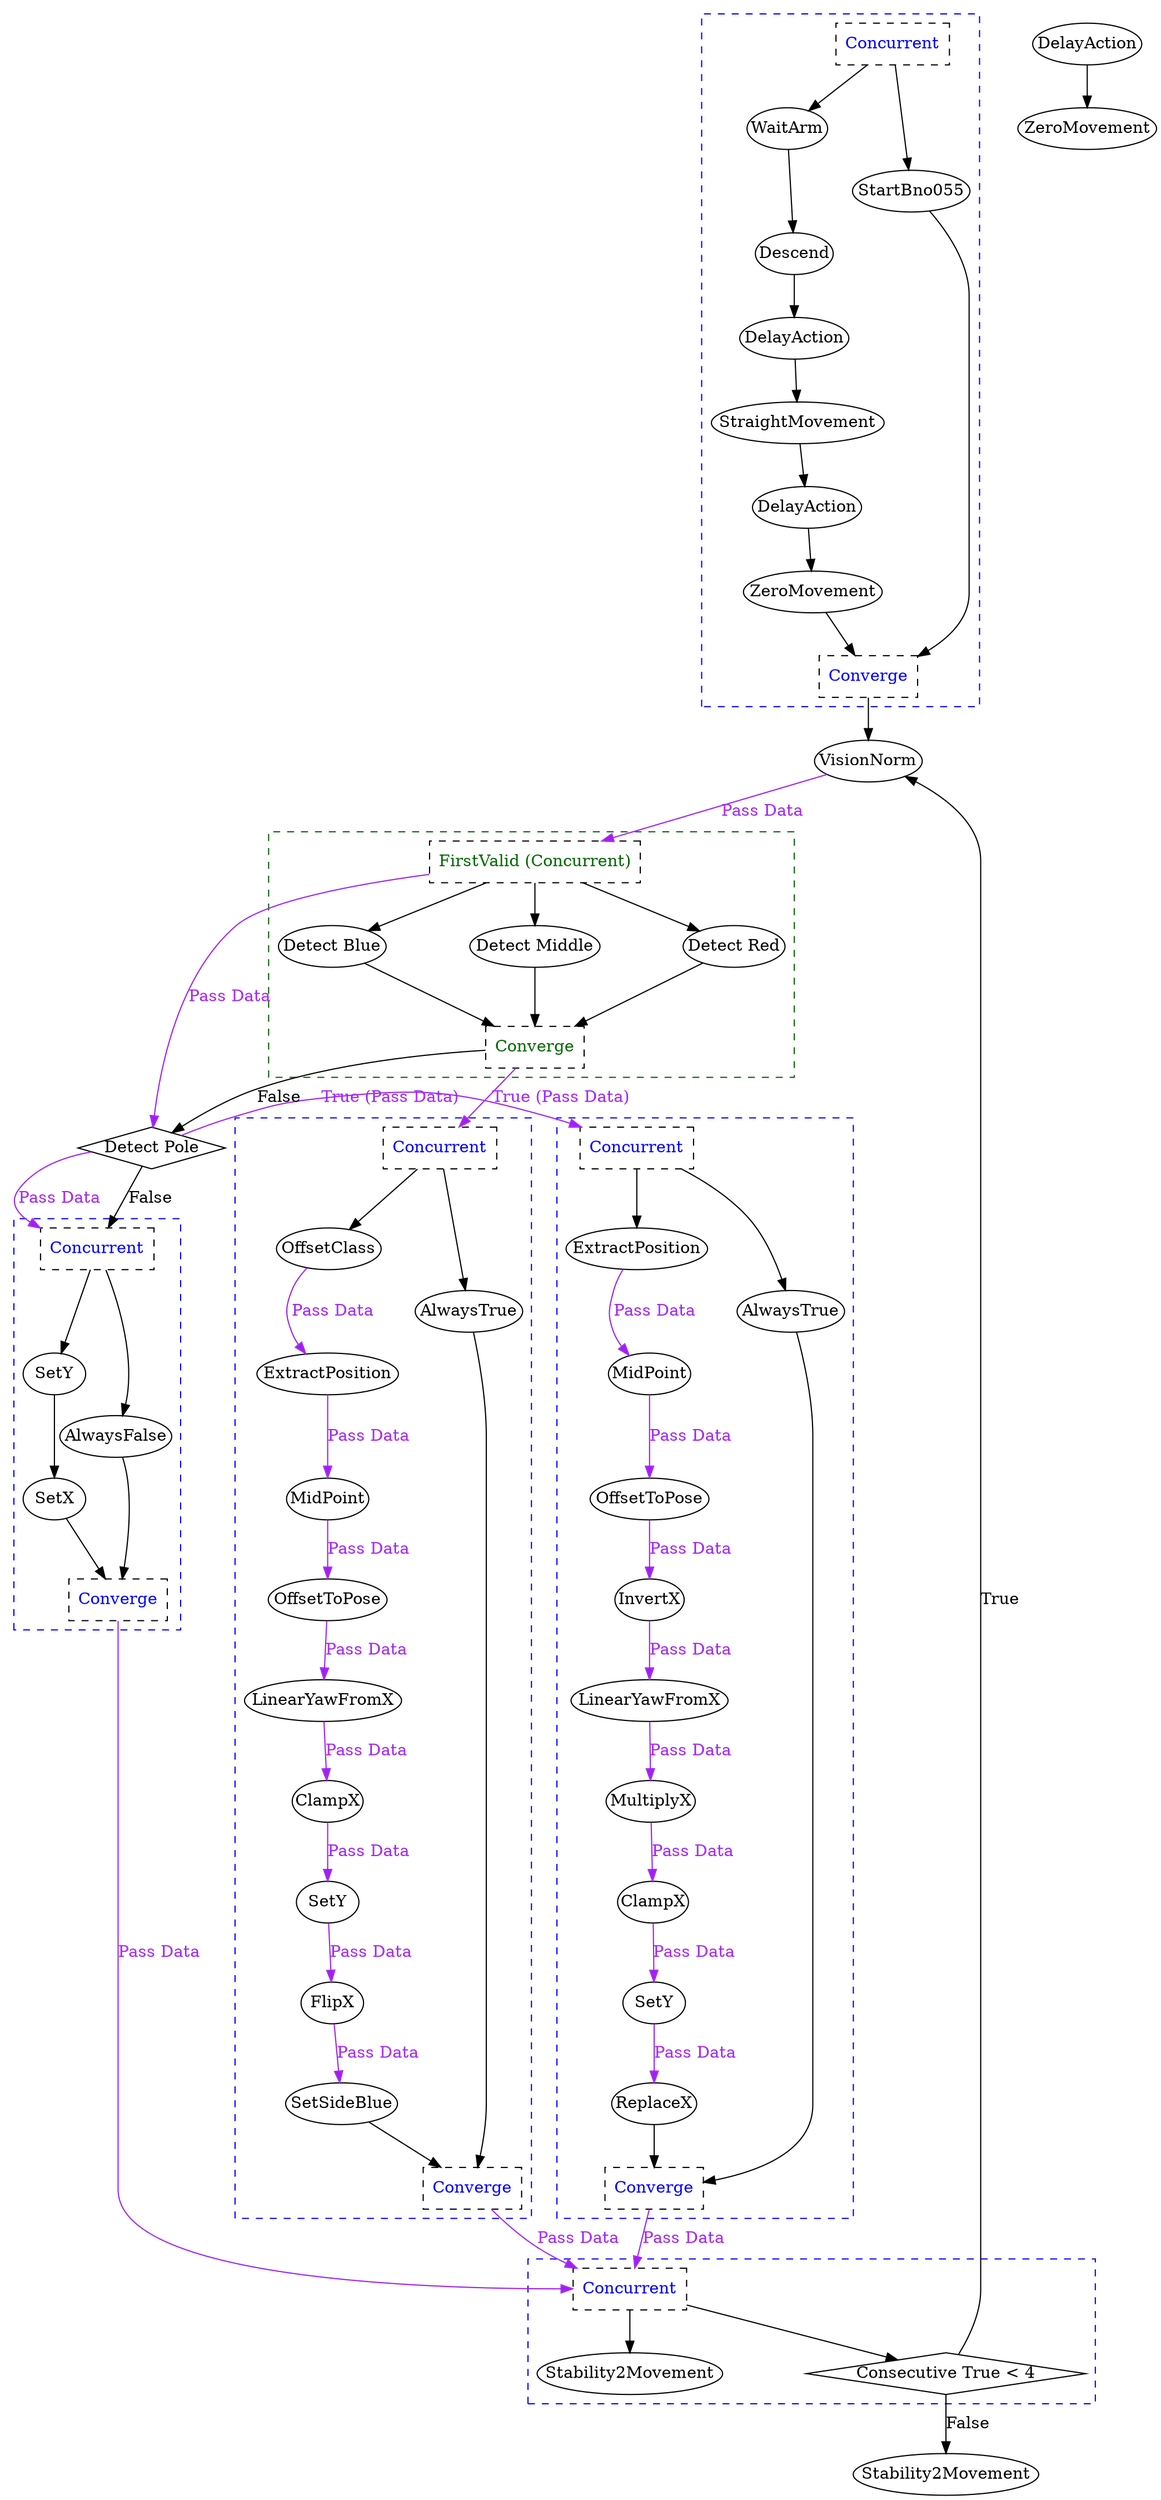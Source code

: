digraph G {
	splines = true;
	nodesep = 1.0;
	bgcolor = "none"
	"10d97515-eb4a-4c64-83cb-4e5681aa995b" [shape = diamond];
	"3f3fbd0e-8245-41fa-ba31-4b95fb4b6c2a" [shape = diamond];
	"9b1bdec4-d903-4204-a679-b56d8f6386b5" [shape = diamond];
	subgraph "cluster_deb4a7dc-90dc-4b55-8413-6b3d2687f3d8" {
		style = dashed;
		color = blue;
		"46c8daeb-8ecc-4e47-849a-bd7ada6036f6" -> "487a5e0c-9a70-4c2c-ba46-a616172af8b6" ;
		"f075f10e-0b83-4a16-830f-dc758b4ce020" -> "bca6f6b1-776d-4d28-b32b-ecc1c5e62aa4" ;
		"bca6f6b1-776d-4d28-b32b-ecc1c5e62aa4" -> "0637762b-bff2-43b4-b889-3fae459e3f6d" ;
		"487a5e0c-9a70-4c2c-ba46-a616172af8b6" -> "f075f10e-0b83-4a16-830f-dc758b4ce020" ;
		"422f9371-f2f1-42bb-9672-0a02b75a9ed5" -> "46c8daeb-8ecc-4e47-849a-bd7ada6036f6" ;
		"2c5f04d6-14e3-47bc-81f6-23b7ead97c44" -> "422f9371-f2f1-42bb-9672-0a02b75a9ed5";
		"2c5f04d6-14e3-47bc-81f6-23b7ead97c44" -> "939ba5f8-a6a8-4681-9429-110ab5a40e1d";
		"0637762b-bff2-43b4-b889-3fae459e3f6d" -> "0ed0a87b-86c1-478e-9546-a4cd6a5a8803";
		"939ba5f8-a6a8-4681-9429-110ab5a40e1d" -> "0ed0a87b-86c1-478e-9546-a4cd6a5a8803";
		"2c5f04d6-14e3-47bc-81f6-23b7ead97c44" [label = "Concurrent", shape = box, fontcolor = blue, style = dashed];
		"422f9371-f2f1-42bb-9672-0a02b75a9ed5" [label = "WaitArm", margin = 0];
		"46c8daeb-8ecc-4e47-849a-bd7ada6036f6" [label = "Descend", margin = 0];
		"487a5e0c-9a70-4c2c-ba46-a616172af8b6" [label = "DelayAction", margin = 0];
		"f075f10e-0b83-4a16-830f-dc758b4ce020" [label = "StraightMovement", margin = 0];
		"bca6f6b1-776d-4d28-b32b-ecc1c5e62aa4" [label = "DelayAction", margin = 0];
		"0637762b-bff2-43b4-b889-3fae459e3f6d" [label = "ZeroMovement", margin = 0];
		"939ba5f8-a6a8-4681-9429-110ab5a40e1d" [label = "StartBno055", margin = 0];
		"0ed0a87b-86c1-478e-9546-a4cd6a5a8803" [label = "Converge", shape = box, fontcolor = blue, style = dashed];
	}
	
	subgraph "cluster_0a42f9e0-8393-4da1-85e0-ae09f172665a" {
		style = dashed;
		color = blue;
		"f8491b66-18d3-4b55-80c4-541692021b7f" -> "6969a3ac-a183-4f64-b1c8-4ba7effa6835" [color = purple, fontcolor = purple, label = "Pass Data"];
		"c8fa0eb6-c624-4c81-a1bc-af54b02590c6" -> "f8491b66-18d3-4b55-80c4-541692021b7f" [color = purple, fontcolor = purple, label = "Pass Data"];
		"544fd9f4-b9f9-454c-a724-f9d30d951431" -> "c8fa0eb6-c624-4c81-a1bc-af54b02590c6" [color = purple, fontcolor = purple, label = "Pass Data"];
		"9efaf64a-4751-4c4e-8374-23ac8e965aa9" -> "544fd9f4-b9f9-454c-a724-f9d30d951431" [color = purple, fontcolor = purple, label = "Pass Data"];
		"73f15094-38e7-44a8-a3d4-ef9167226441" -> "9efaf64a-4751-4c4e-8374-23ac8e965aa9" [color = purple, fontcolor = purple, label = "Pass Data"];
		"5c0cfc96-4090-44d2-9e0a-794ba22e0173" -> "73f15094-38e7-44a8-a3d4-ef9167226441" [color = purple, fontcolor = purple, label = "Pass Data"];
		"646e6b01-851d-4642-805f-7cb4b45d53ad" -> "5c0cfc96-4090-44d2-9e0a-794ba22e0173" [color = purple, fontcolor = purple, label = "Pass Data"];
		"e9e05b81-effd-4004-8b7e-94108bf8f051" -> "646e6b01-851d-4642-805f-7cb4b45d53ad" [color = purple, fontcolor = purple, label = "Pass Data"];
		"4400ef0e-4c6c-4b7d-bf81-1d5abd0cb67d" -> "e9e05b81-effd-4004-8b7e-94108bf8f051";
		"4400ef0e-4c6c-4b7d-bf81-1d5abd0cb67d" -> "b97c4de5-8f12-4424-b0a6-bdfdc22ec821";
		"6969a3ac-a183-4f64-b1c8-4ba7effa6835" -> "3a3bc684-61cd-4903-9485-ded3dd527c90";
		"b97c4de5-8f12-4424-b0a6-bdfdc22ec821" -> "3a3bc684-61cd-4903-9485-ded3dd527c90";
		"4400ef0e-4c6c-4b7d-bf81-1d5abd0cb67d" [label = "Concurrent", shape = box, fontcolor = blue, style = dashed];
		"e9e05b81-effd-4004-8b7e-94108bf8f051" [label = "OffsetClass", margin = 0];
		"646e6b01-851d-4642-805f-7cb4b45d53ad" [label = "ExtractPosition", margin = 0];
		"5c0cfc96-4090-44d2-9e0a-794ba22e0173" [label = "MidPoint", margin = 0];
		"73f15094-38e7-44a8-a3d4-ef9167226441" [label = "OffsetToPose", margin = 0];
		"9efaf64a-4751-4c4e-8374-23ac8e965aa9" [label = "LinearYawFromX", margin = 0];
		"544fd9f4-b9f9-454c-a724-f9d30d951431" [label = "ClampX", margin = 0];
		"c8fa0eb6-c624-4c81-a1bc-af54b02590c6" [label = "SetY", margin = 0];
		"f8491b66-18d3-4b55-80c4-541692021b7f" [label = "FlipX", margin = 0];
		"6969a3ac-a183-4f64-b1c8-4ba7effa6835" [label = "SetSideBlue", margin = 0];
		"b97c4de5-8f12-4424-b0a6-bdfdc22ec821" [label = "AlwaysTrue", margin = 0];
		"3a3bc684-61cd-4903-9485-ded3dd527c90" [label = "Converge", shape = box, fontcolor = blue, style = dashed];
	}
	
	subgraph "cluster_86782d6d-2b8a-47a3-b005-69f244e1a9f7" {
		style = dashed;
		color = blue;
		"3ec3e1ea-ae79-43bc-91a1-a08b4fd6496a" -> "5b3eb800-7a63-41fa-93ee-e3f97dd84150" [color = purple, fontcolor = purple, label = "Pass Data"];
		"b753fbe6-08a1-49c1-ad88-8ee6ce251a60" -> "3ec3e1ea-ae79-43bc-91a1-a08b4fd6496a" [color = purple, fontcolor = purple, label = "Pass Data"];
		"99045984-7ae2-4c07-aa8f-2403636019a0" -> "b753fbe6-08a1-49c1-ad88-8ee6ce251a60" [color = purple, fontcolor = purple, label = "Pass Data"];
		"cdb56127-44dd-4d86-afdb-e198de9c8e0e" -> "99045984-7ae2-4c07-aa8f-2403636019a0" [color = purple, fontcolor = purple, label = "Pass Data"];
		"becd5c50-bbc0-4ec4-9bad-e334389f14d0" -> "cdb56127-44dd-4d86-afdb-e198de9c8e0e" [color = purple, fontcolor = purple, label = "Pass Data"];
		"c97d201e-19e0-4449-b9cd-fb1a37e205cd" -> "becd5c50-bbc0-4ec4-9bad-e334389f14d0" [color = purple, fontcolor = purple, label = "Pass Data"];
		"11cdbf87-a1e5-4d42-a912-bf080181c41c" -> "c97d201e-19e0-4449-b9cd-fb1a37e205cd" [color = purple, fontcolor = purple, label = "Pass Data"];
		"b705ecb4-7ac8-4199-b9ee-23505d92f0d9" -> "11cdbf87-a1e5-4d42-a912-bf080181c41c" [color = purple, fontcolor = purple, label = "Pass Data"];
		"801fa1e8-437c-4a2f-ad38-d3493e42afe1" -> "b705ecb4-7ac8-4199-b9ee-23505d92f0d9";
		"801fa1e8-437c-4a2f-ad38-d3493e42afe1" -> "dc0365c4-ce56-4414-b89e-7ec19001d9d7";
		"5b3eb800-7a63-41fa-93ee-e3f97dd84150" -> "aff1cfa9-2e95-4b9b-b83a-80480af6fa24";
		"dc0365c4-ce56-4414-b89e-7ec19001d9d7" -> "aff1cfa9-2e95-4b9b-b83a-80480af6fa24";
		"801fa1e8-437c-4a2f-ad38-d3493e42afe1" [label = "Concurrent", shape = box, fontcolor = blue, style = dashed];
		"b705ecb4-7ac8-4199-b9ee-23505d92f0d9" [label = "ExtractPosition", margin = 0];
		"11cdbf87-a1e5-4d42-a912-bf080181c41c" [label = "MidPoint", margin = 0];
		"c97d201e-19e0-4449-b9cd-fb1a37e205cd" [label = "OffsetToPose", margin = 0];
		"becd5c50-bbc0-4ec4-9bad-e334389f14d0" [label = "InvertX", margin = 0];
		"cdb56127-44dd-4d86-afdb-e198de9c8e0e" [label = "LinearYawFromX", margin = 0];
		"99045984-7ae2-4c07-aa8f-2403636019a0" [label = "MultiplyX", margin = 0];
		"b753fbe6-08a1-49c1-ad88-8ee6ce251a60" [label = "ClampX", margin = 0];
		"3ec3e1ea-ae79-43bc-91a1-a08b4fd6496a" [label = "SetY", margin = 0];
		"5b3eb800-7a63-41fa-93ee-e3f97dd84150" [label = "ReplaceX", margin = 0];
		"dc0365c4-ce56-4414-b89e-7ec19001d9d7" [label = "AlwaysTrue", margin = 0];
		"aff1cfa9-2e95-4b9b-b83a-80480af6fa24" [label = "Converge", shape = box, fontcolor = blue, style = dashed];
	}
	
	subgraph "cluster_f30e7aa6-597e-4915-8258-3a4ad329a94c" {
		style = dashed;
		color = blue;
		"13227a86-2d24-4f46-af3f-6e7d139348a5" -> "28c1b8c9-784c-4a6b-bae7-c133e6369a87" ;
		"78e30134-c9e3-46e5-9e72-feb9dbee2c7c" -> "13227a86-2d24-4f46-af3f-6e7d139348a5";
		"78e30134-c9e3-46e5-9e72-feb9dbee2c7c" -> "867f5985-8036-4e3f-8d96-379d3d5fde13";
		"28c1b8c9-784c-4a6b-bae7-c133e6369a87" -> "98f2e075-e2b5-43d0-892f-2b622f76903f";
		"867f5985-8036-4e3f-8d96-379d3d5fde13" -> "98f2e075-e2b5-43d0-892f-2b622f76903f";
		"78e30134-c9e3-46e5-9e72-feb9dbee2c7c" [label = "Concurrent", shape = box, fontcolor = blue, style = dashed];
		"13227a86-2d24-4f46-af3f-6e7d139348a5" [label = "SetY", margin = 0];
		"28c1b8c9-784c-4a6b-bae7-c133e6369a87" [label = "SetX", margin = 0];
		"867f5985-8036-4e3f-8d96-379d3d5fde13" [label = "AlwaysFalse", margin = 0];
		"98f2e075-e2b5-43d0-892f-2b622f76903f" [label = "Converge", shape = box, fontcolor = blue, style = dashed];
	}
	
	subgraph "cluster_b19cc12a-c7c6-45e6-8880-5a42bb166429" {
		style = dashed;
		color = darkgreen;
		"84befe52-0713-46ec-8d09-85271aa93c7b" -> "c97c18fa-3cb1-48b9-be4f-3055d4e71e6f";
		"84befe52-0713-46ec-8d09-85271aa93c7b" -> "3c38a780-a698-4033-9d05-a828f36a5beb";
		"84befe52-0713-46ec-8d09-85271aa93c7b" -> "effb2721-4d80-4d89-9b5e-c682d9f81cc5";
		"c97c18fa-3cb1-48b9-be4f-3055d4e71e6f" -> "3f3fbd0e-8245-41fa-ba31-4b95fb4b6c2a";
		"3c38a780-a698-4033-9d05-a828f36a5beb" -> "3f3fbd0e-8245-41fa-ba31-4b95fb4b6c2a";
		"effb2721-4d80-4d89-9b5e-c682d9f81cc5" -> "3f3fbd0e-8245-41fa-ba31-4b95fb4b6c2a";
		"84befe52-0713-46ec-8d09-85271aa93c7b" [label = "FirstValid (Concurrent)", shape = box, fontcolor = darkgreen, style = dashed];
		"c97c18fa-3cb1-48b9-be4f-3055d4e71e6f" [label = "Detect Blue", margin = 0];
		"3c38a780-a698-4033-9d05-a828f36a5beb" [label = "Detect Middle", margin = 0];
		"effb2721-4d80-4d89-9b5e-c682d9f81cc5" [label = "Detect Red", margin = 0];
		"3f3fbd0e-8245-41fa-ba31-4b95fb4b6c2a" [label = "Converge", shape = box, fontcolor = darkgreen, style = dashed];
	}
	
	subgraph "cluster_97987179-c5bb-4985-9cf8-5409f61b1814" {
		style = dashed;
		color = blue;
		"09259482-ffb9-4f02-8cf7-56617fde2073" -> "873c01cd-e960-4695-981d-9ece8fc385d1";
		"09259482-ffb9-4f02-8cf7-56617fde2073" -> "9b1bdec4-d903-4204-a679-b56d8f6386b5";
		"09259482-ffb9-4f02-8cf7-56617fde2073" [label = "Concurrent", shape = box, fontcolor = blue, style = dashed];
		"873c01cd-e960-4695-981d-9ece8fc385d1" [label = "Stability2Movement", margin = 0];
		"9b1bdec4-d903-4204-a679-b56d8f6386b5" [label = "Consecutive True < 4", margin = 0];
	}
	
	"10d97515-eb4a-4c64-83cb-4e5681aa995b" -> "801fa1e8-437c-4a2f-ad38-d3493e42afe1" [color = purple, fontcolor = purple, label = "True (Pass Data)"];
	"10d97515-eb4a-4c64-83cb-4e5681aa995b" -> "78e30134-c9e3-46e5-9e72-feb9dbee2c7c" [label = "False"];
	"10d97515-eb4a-4c64-83cb-4e5681aa995b" -> "78e30134-c9e3-46e5-9e72-feb9dbee2c7c" [color = purple, fontcolor = purple, label = "Pass Data"];
	"3f3fbd0e-8245-41fa-ba31-4b95fb4b6c2a" -> "4400ef0e-4c6c-4b7d-bf81-1d5abd0cb67d" [color = purple, fontcolor = purple, label = "True (Pass Data)"];
	"3f3fbd0e-8245-41fa-ba31-4b95fb4b6c2a" -> "10d97515-eb4a-4c64-83cb-4e5681aa995b" [label = "False"];
	"84befe52-0713-46ec-8d09-85271aa93c7b" -> "10d97515-eb4a-4c64-83cb-4e5681aa995b" [color = purple, fontcolor = purple, label = "Pass Data"];
	"3a3bc684-61cd-4903-9485-ded3dd527c90" -> "09259482-ffb9-4f02-8cf7-56617fde2073" [color = purple, fontcolor = purple, label = "Pass Data"];
	"aff1cfa9-2e95-4b9b-b83a-80480af6fa24" -> "09259482-ffb9-4f02-8cf7-56617fde2073" [color = purple, fontcolor = purple, label = "Pass Data"];
	"98f2e075-e2b5-43d0-892f-2b622f76903f" -> "09259482-ffb9-4f02-8cf7-56617fde2073" [color = purple, fontcolor = purple, label = "Pass Data"];
	"9fa3e2b8-5148-41e7-b9df-c0ba39d2ca6b" -> "84befe52-0713-46ec-8d09-85271aa93c7b" [color = purple, fontcolor = purple, label = "Pass Data"];
	"9b1bdec4-d903-4204-a679-b56d8f6386b5" -> "9fa3e2b8-5148-41e7-b9df-c0ba39d2ca6b" [label = "True"];
	"2f473602-83f3-46fb-9e5d-8748ea4cce3a" -> "a47a419d-63d8-4388-a281-b02788aeb691" ;
	"9b1bdec4-d903-4204-a679-b56d8f6386b5" -> "b987ee1b-b961-4e24-8b0c-e61f5b964281" [label = "False"];
	"0ed0a87b-86c1-478e-9546-a4cd6a5a8803" -> "9fa3e2b8-5148-41e7-b9df-c0ba39d2ca6b" ;
	"9fa3e2b8-5148-41e7-b9df-c0ba39d2ca6b" [label = "VisionNorm", margin = 0];
	"10d97515-eb4a-4c64-83cb-4e5681aa995b" [label = "Detect Pole", margin = 0];
	"b987ee1b-b961-4e24-8b0c-e61f5b964281" [label = "Stability2Movement", margin = 0];
	"2f473602-83f3-46fb-9e5d-8748ea4cce3a" [label = "DelayAction", margin = 0];
	"a47a419d-63d8-4388-a281-b02788aeb691" [label = "ZeroMovement", margin = 0];
}
